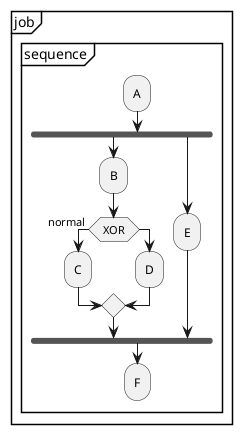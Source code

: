 @startuml 
partition "job" {
  group "sequence"
    :A;
    fork
      :B;
      if ( XOR ) then ( normal )
        :C;
      else
        :D;
      endif
    fork again
      :E;
    end fork
    :F;
  end group
}
@enduml

